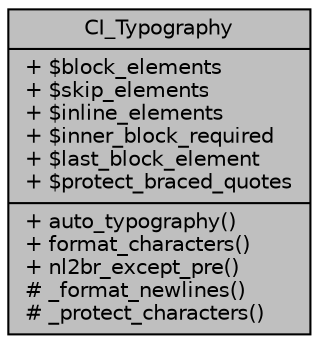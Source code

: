 digraph "CI_Typography"
{
 // LATEX_PDF_SIZE
  edge [fontname="Helvetica",fontsize="10",labelfontname="Helvetica",labelfontsize="10"];
  node [fontname="Helvetica",fontsize="10",shape=record];
  Node1 [label="{CI_Typography\n|+ $block_elements\l+ $skip_elements\l+ $inline_elements\l+ $inner_block_required\l+ $last_block_element\l+ $protect_braced_quotes\l|+ auto_typography()\l+ format_characters()\l+ nl2br_except_pre()\l# _format_newlines()\l# _protect_characters()\l}",height=0.2,width=0.4,color="black", fillcolor="grey75", style="filled", fontcolor="black",tooltip=" "];
}
